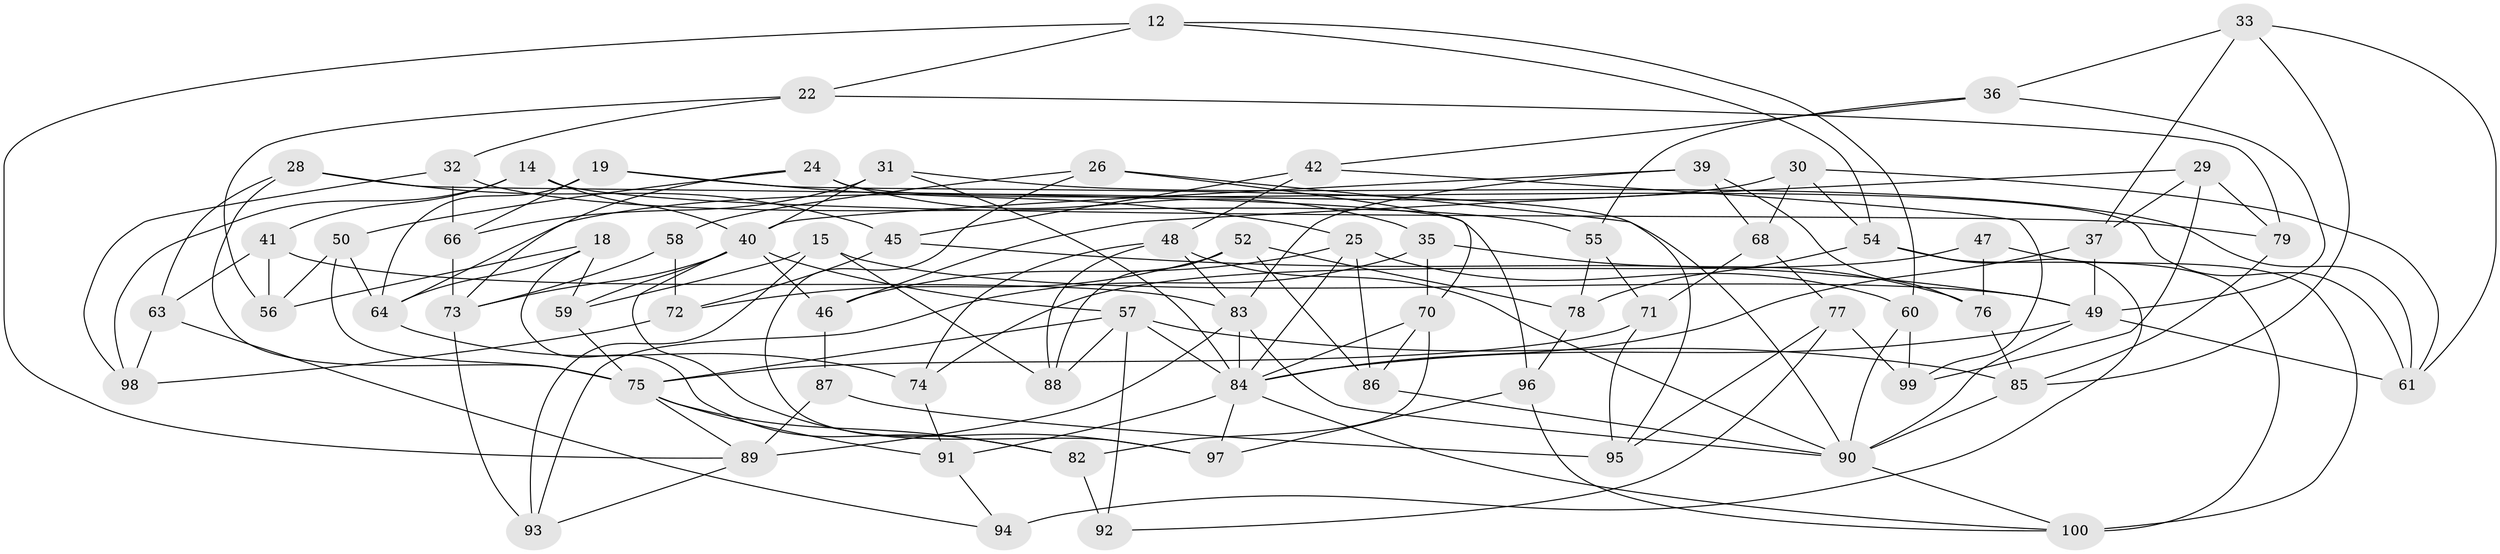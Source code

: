 // original degree distribution, {4: 1.0}
// Generated by graph-tools (version 1.1) at 2025/03/03/04/25 22:03:33]
// undirected, 70 vertices, 155 edges
graph export_dot {
graph [start="1"]
  node [color=gray90,style=filled];
  12;
  14;
  15;
  18;
  19;
  22;
  24;
  25 [super="+1"];
  26;
  28;
  29;
  30;
  31;
  32;
  33;
  35;
  36;
  37;
  39;
  40 [super="+16"];
  41;
  42;
  45;
  46;
  47;
  48 [super="+43"];
  49 [super="+4+23"];
  50;
  52;
  54 [super="+44"];
  55;
  56;
  57 [super="+9+34"];
  58;
  59;
  60 [super="+51"];
  61 [super="+21"];
  63;
  64 [super="+3"];
  66;
  68;
  70 [super="+67"];
  71;
  72;
  73 [super="+5"];
  74 [super="+20"];
  75 [super="+7+38"];
  76;
  77;
  78;
  79;
  82 [super="+8"];
  83 [super="+53"];
  84 [super="+11+69"];
  85 [super="+65"];
  86;
  87;
  88;
  89 [super="+80"];
  90 [super="+6+62+81"];
  91;
  92;
  93;
  94;
  95;
  96;
  97;
  98;
  99;
  100 [super="+27"];
  12 -- 22;
  12 -- 54;
  12 -- 89;
  12 -- 60;
  14 -- 79;
  14 -- 41;
  14 -- 98;
  14 -- 40;
  15 -- 49;
  15 -- 59;
  15 -- 88;
  15 -- 93;
  18 -- 82;
  18 -- 59;
  18 -- 56;
  18 -- 64;
  19 -- 66;
  19 -- 64;
  19 -- 25;
  19 -- 90;
  22 -- 79;
  22 -- 32;
  22 -- 56;
  24 -- 35;
  24 -- 50;
  24 -- 73;
  24 -- 61;
  25 -- 46;
  25 -- 60 [weight=2];
  25 -- 84;
  25 -- 86;
  26 -- 95;
  26 -- 58;
  26 -- 97;
  26 -- 70;
  28 -- 45;
  28 -- 63;
  28 -- 96;
  28 -- 75;
  29 -- 99;
  29 -- 79;
  29 -- 46;
  29 -- 37;
  30 -- 68;
  30 -- 54;
  30 -- 64;
  30 -- 61;
  31 -- 40;
  31 -- 61;
  31 -- 66;
  31 -- 84;
  32 -- 66;
  32 -- 98;
  32 -- 55;
  33 -- 85;
  33 -- 36;
  33 -- 37;
  33 -- 61;
  35 -- 93;
  35 -- 70;
  35 -- 76;
  36 -- 42;
  36 -- 55;
  36 -- 49;
  37 -- 49;
  37 -- 84;
  39 -- 76;
  39 -- 68;
  39 -- 83;
  39 -- 40;
  40 -- 46;
  40 -- 97;
  40 -- 73;
  40 -- 59;
  40 -- 57;
  41 -- 63;
  41 -- 56;
  41 -- 83;
  42 -- 45;
  42 -- 99;
  42 -- 48;
  45 -- 49;
  45 -- 72;
  46 -- 87;
  47 -- 100 [weight=2];
  47 -- 76;
  47 -- 74;
  48 -- 88;
  48 -- 74 [weight=2];
  48 -- 90;
  48 -- 83;
  49 -- 61 [weight=2];
  49 -- 84;
  49 -- 90;
  50 -- 64;
  50 -- 56;
  50 -- 75;
  52 -- 86;
  52 -- 78;
  52 -- 72;
  52 -- 88;
  54 -- 94 [weight=2];
  54 -- 100;
  54 -- 78;
  55 -- 71;
  55 -- 78;
  57 -- 92;
  57 -- 88;
  57 -- 85 [weight=2];
  57 -- 75;
  57 -- 84 [weight=2];
  58 -- 73 [weight=2];
  58 -- 72;
  59 -- 75;
  60 -- 99;
  60 -- 90 [weight=2];
  63 -- 94;
  63 -- 98;
  64 -- 74 [weight=2];
  66 -- 73;
  68 -- 71;
  68 -- 77;
  70 -- 82 [weight=2];
  70 -- 86;
  70 -- 84;
  71 -- 75;
  71 -- 95;
  72 -- 98;
  73 -- 93;
  74 -- 91;
  75 -- 89;
  75 -- 91;
  75 -- 82;
  76 -- 85;
  77 -- 99;
  77 -- 95;
  77 -- 92;
  78 -- 96;
  79 -- 85;
  82 -- 92 [weight=2];
  83 -- 84 [weight=2];
  83 -- 89;
  83 -- 90 [weight=2];
  84 -- 97;
  84 -- 100;
  84 -- 91;
  85 -- 90;
  86 -- 90;
  87 -- 95;
  87 -- 89 [weight=2];
  89 -- 93;
  90 -- 100;
  91 -- 94;
  96 -- 100;
  96 -- 97;
}
